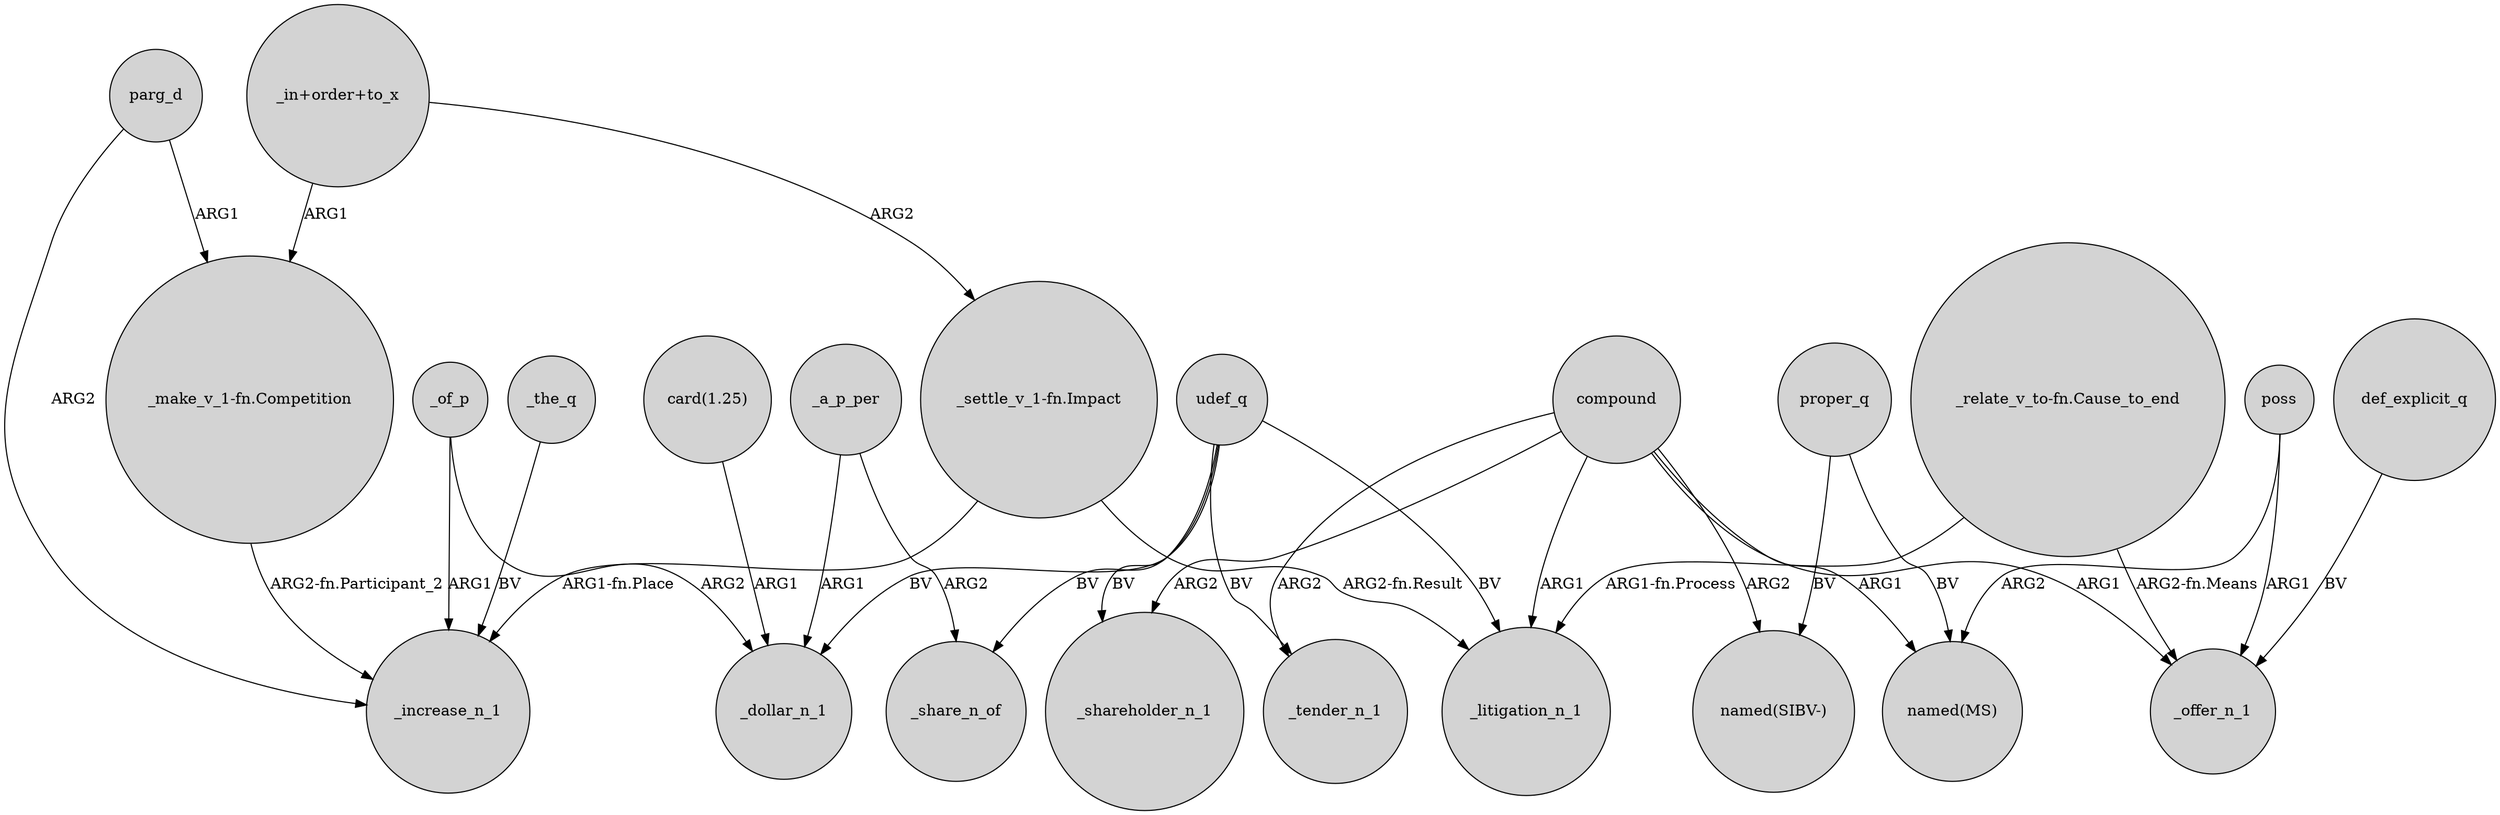 digraph {
	node [shape=circle style=filled]
	_of_p -> _increase_n_1 [label=ARG1]
	parg_d -> "_make_v_1-fn.Competition" [label=ARG1]
	compound -> _shareholder_n_1 [label=ARG2]
	udef_q -> _shareholder_n_1 [label=BV]
	parg_d -> _increase_n_1 [label=ARG2]
	compound -> "named(SIBV-)" [label=ARG2]
	poss -> "named(MS)" [label=ARG2]
	compound -> _litigation_n_1 [label=ARG1]
	compound -> "named(MS)" [label=ARG1]
	compound -> _offer_n_1 [label=ARG1]
	"_make_v_1-fn.Competition" -> _increase_n_1 [label="ARG2-fn.Participant_2"]
	"_relate_v_to-fn.Cause_to_end" -> _offer_n_1 [label="ARG2-fn.Means"]
	poss -> _offer_n_1 [label=ARG1]
	udef_q -> _tender_n_1 [label=BV]
	_a_p_per -> _share_n_of [label=ARG2]
	compound -> _tender_n_1 [label=ARG2]
	udef_q -> _share_n_of [label=BV]
	"_settle_v_1-fn.Impact" -> _increase_n_1 [label="ARG1-fn.Place"]
	proper_q -> "named(SIBV-)" [label=BV]
	udef_q -> _dollar_n_1 [label=BV]
	"_in+order+to_x" -> "_settle_v_1-fn.Impact" [label=ARG2]
	def_explicit_q -> _offer_n_1 [label=BV]
	proper_q -> "named(MS)" [label=BV]
	udef_q -> _litigation_n_1 [label=BV]
	_a_p_per -> _dollar_n_1 [label=ARG1]
	"_settle_v_1-fn.Impact" -> _litigation_n_1 [label="ARG2-fn.Result"]
	_of_p -> _dollar_n_1 [label=ARG2]
	_the_q -> _increase_n_1 [label=BV]
	"card(1.25)" -> _dollar_n_1 [label=ARG1]
	"_relate_v_to-fn.Cause_to_end" -> _litigation_n_1 [label="ARG1-fn.Process"]
	"_in+order+to_x" -> "_make_v_1-fn.Competition" [label=ARG1]
}
